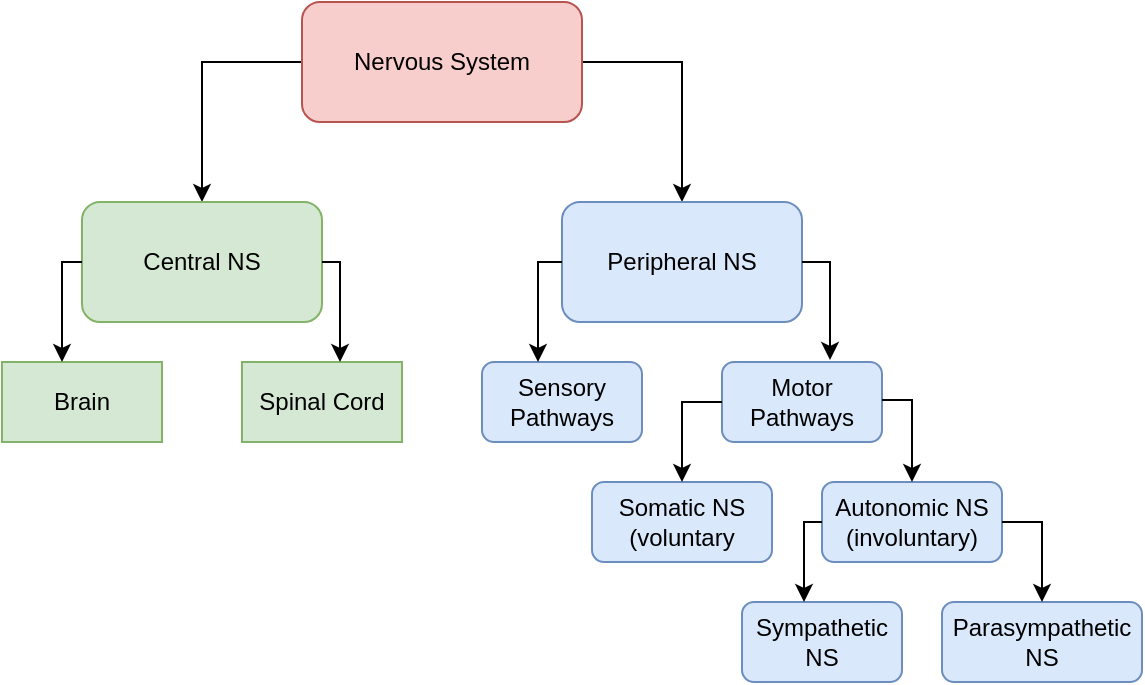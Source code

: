 <mxfile version="14.8.2" type="github">
  <diagram id="C5RBs43oDa-KdzZeNtuy" name="Page-1">
    <mxGraphModel dx="1422" dy="752" grid="1" gridSize="10" guides="1" tooltips="1" connect="1" arrows="1" fold="1" page="1" pageScale="1" pageWidth="827" pageHeight="1169" math="0" shadow="0">
      <root>
        <mxCell id="WIyWlLk6GJQsqaUBKTNV-0" />
        <mxCell id="WIyWlLk6GJQsqaUBKTNV-1" parent="WIyWlLk6GJQsqaUBKTNV-0" />
        <mxCell id="PkKSK1x0S21-WxSmnCtZ-13" style="edgeStyle=orthogonalEdgeStyle;rounded=0;orthogonalLoop=1;jettySize=auto;html=1;entryX=0.5;entryY=0;entryDx=0;entryDy=0;exitX=0;exitY=0.5;exitDx=0;exitDy=0;" edge="1" parent="WIyWlLk6GJQsqaUBKTNV-1" source="PkKSK1x0S21-WxSmnCtZ-1" target="PkKSK1x0S21-WxSmnCtZ-3">
          <mxGeometry relative="1" as="geometry">
            <Array as="points">
              <mxPoint x="180" y="170" />
            </Array>
          </mxGeometry>
        </mxCell>
        <mxCell id="PkKSK1x0S21-WxSmnCtZ-14" style="edgeStyle=orthogonalEdgeStyle;rounded=0;orthogonalLoop=1;jettySize=auto;html=1;exitX=1;exitY=0.5;exitDx=0;exitDy=0;entryX=0.5;entryY=0;entryDx=0;entryDy=0;" edge="1" parent="WIyWlLk6GJQsqaUBKTNV-1" source="PkKSK1x0S21-WxSmnCtZ-1" target="PkKSK1x0S21-WxSmnCtZ-2">
          <mxGeometry relative="1" as="geometry">
            <mxPoint x="420" y="250" as="targetPoint" />
            <Array as="points">
              <mxPoint x="420" y="170" />
            </Array>
          </mxGeometry>
        </mxCell>
        <mxCell id="PkKSK1x0S21-WxSmnCtZ-1" value="Nervous System" style="rounded=1;whiteSpace=wrap;html=1;fillColor=#f8cecc;strokeColor=#b85450;" vertex="1" parent="WIyWlLk6GJQsqaUBKTNV-1">
          <mxGeometry x="230" y="140" width="140" height="60" as="geometry" />
        </mxCell>
        <mxCell id="PkKSK1x0S21-WxSmnCtZ-2" value="Peripheral NS" style="rounded=1;whiteSpace=wrap;html=1;fillColor=#dae8fc;strokeColor=#6c8ebf;" vertex="1" parent="WIyWlLk6GJQsqaUBKTNV-1">
          <mxGeometry x="360" y="240" width="120" height="60" as="geometry" />
        </mxCell>
        <mxCell id="PkKSK1x0S21-WxSmnCtZ-3" value="Central NS" style="rounded=1;whiteSpace=wrap;html=1;fillColor=#d5e8d4;strokeColor=#82b366;" vertex="1" parent="WIyWlLk6GJQsqaUBKTNV-1">
          <mxGeometry x="120" y="240" width="120" height="60" as="geometry" />
        </mxCell>
        <mxCell id="PkKSK1x0S21-WxSmnCtZ-4" value="Brain" style="rounded=0;whiteSpace=wrap;html=1;fillColor=#d5e8d4;strokeColor=#82b366;" vertex="1" parent="WIyWlLk6GJQsqaUBKTNV-1">
          <mxGeometry x="80" y="320" width="80" height="40" as="geometry" />
        </mxCell>
        <mxCell id="PkKSK1x0S21-WxSmnCtZ-5" value="Spinal Cord" style="rounded=0;whiteSpace=wrap;html=1;fillColor=#d5e8d4;strokeColor=#82b366;" vertex="1" parent="WIyWlLk6GJQsqaUBKTNV-1">
          <mxGeometry x="200" y="320" width="80" height="40" as="geometry" />
        </mxCell>
        <mxCell id="PkKSK1x0S21-WxSmnCtZ-6" value="Sensory Pathways" style="rounded=1;whiteSpace=wrap;html=1;fillColor=#dae8fc;strokeColor=#6c8ebf;" vertex="1" parent="WIyWlLk6GJQsqaUBKTNV-1">
          <mxGeometry x="320" y="320" width="80" height="40" as="geometry" />
        </mxCell>
        <mxCell id="PkKSK1x0S21-WxSmnCtZ-7" value="Motor Pathways" style="rounded=1;whiteSpace=wrap;html=1;fillColor=#dae8fc;strokeColor=#6c8ebf;" vertex="1" parent="WIyWlLk6GJQsqaUBKTNV-1">
          <mxGeometry x="440" y="320" width="80" height="40" as="geometry" />
        </mxCell>
        <mxCell id="PkKSK1x0S21-WxSmnCtZ-9" value="&lt;div&gt;Somatic NS&lt;/div&gt;&lt;div&gt;(voluntary&lt;br&gt;&lt;/div&gt;" style="rounded=1;whiteSpace=wrap;html=1;fillColor=#dae8fc;strokeColor=#6c8ebf;" vertex="1" parent="WIyWlLk6GJQsqaUBKTNV-1">
          <mxGeometry x="375" y="380" width="90" height="40" as="geometry" />
        </mxCell>
        <mxCell id="PkKSK1x0S21-WxSmnCtZ-10" value="&lt;div&gt;Autonomic NS&lt;/div&gt;&lt;div&gt;(involuntary)&lt;br&gt;&lt;/div&gt;" style="rounded=1;whiteSpace=wrap;html=1;fillColor=#dae8fc;strokeColor=#6c8ebf;" vertex="1" parent="WIyWlLk6GJQsqaUBKTNV-1">
          <mxGeometry x="490" y="380" width="90" height="40" as="geometry" />
        </mxCell>
        <mxCell id="PkKSK1x0S21-WxSmnCtZ-11" value="Sympathetic NS" style="rounded=1;whiteSpace=wrap;html=1;fillColor=#dae8fc;strokeColor=#6c8ebf;" vertex="1" parent="WIyWlLk6GJQsqaUBKTNV-1">
          <mxGeometry x="450" y="440" width="80" height="40" as="geometry" />
        </mxCell>
        <mxCell id="PkKSK1x0S21-WxSmnCtZ-12" value="Parasympathetic NS" style="rounded=1;whiteSpace=wrap;html=1;fillColor=#dae8fc;strokeColor=#6c8ebf;" vertex="1" parent="WIyWlLk6GJQsqaUBKTNV-1">
          <mxGeometry x="550" y="440" width="100" height="40" as="geometry" />
        </mxCell>
        <mxCell id="PkKSK1x0S21-WxSmnCtZ-19" value="" style="endArrow=classic;html=1;exitX=0;exitY=0.5;exitDx=0;exitDy=0;rounded=0;fillColor=#dae8fc;" edge="1" parent="WIyWlLk6GJQsqaUBKTNV-1" source="PkKSK1x0S21-WxSmnCtZ-2">
          <mxGeometry width="50" height="50" relative="1" as="geometry">
            <mxPoint x="700" y="440" as="sourcePoint" />
            <mxPoint x="348" y="320" as="targetPoint" />
            <Array as="points">
              <mxPoint x="348" y="270" />
            </Array>
          </mxGeometry>
        </mxCell>
        <mxCell id="PkKSK1x0S21-WxSmnCtZ-20" value="" style="endArrow=classic;html=1;exitX=1;exitY=0.5;exitDx=0;exitDy=0;entryX=0.675;entryY=-0.025;entryDx=0;entryDy=0;entryPerimeter=0;rounded=0;fillColor=#dae8fc;" edge="1" parent="WIyWlLk6GJQsqaUBKTNV-1" source="PkKSK1x0S21-WxSmnCtZ-2" target="PkKSK1x0S21-WxSmnCtZ-7">
          <mxGeometry width="50" height="50" relative="1" as="geometry">
            <mxPoint x="700" y="440" as="sourcePoint" />
            <mxPoint x="750" y="390" as="targetPoint" />
            <Array as="points">
              <mxPoint x="494" y="270" />
            </Array>
          </mxGeometry>
        </mxCell>
        <mxCell id="PkKSK1x0S21-WxSmnCtZ-21" value="" style="endArrow=classic;html=1;exitX=1;exitY=0.5;exitDx=0;exitDy=0;rounded=0;" edge="1" parent="WIyWlLk6GJQsqaUBKTNV-1" source="PkKSK1x0S21-WxSmnCtZ-3">
          <mxGeometry width="50" height="50" relative="1" as="geometry">
            <mxPoint x="700" y="440" as="sourcePoint" />
            <mxPoint x="249" y="320" as="targetPoint" />
            <Array as="points">
              <mxPoint x="249" y="270" />
            </Array>
          </mxGeometry>
        </mxCell>
        <mxCell id="PkKSK1x0S21-WxSmnCtZ-23" value="" style="endArrow=classic;html=1;exitX=0;exitY=0.5;exitDx=0;exitDy=0;rounded=0;" edge="1" parent="WIyWlLk6GJQsqaUBKTNV-1" source="PkKSK1x0S21-WxSmnCtZ-3">
          <mxGeometry width="50" height="50" relative="1" as="geometry">
            <mxPoint x="700" y="440" as="sourcePoint" />
            <mxPoint x="110" y="320" as="targetPoint" />
            <Array as="points">
              <mxPoint x="110" y="270" />
            </Array>
          </mxGeometry>
        </mxCell>
        <mxCell id="PkKSK1x0S21-WxSmnCtZ-26" value="" style="endArrow=classic;html=1;entryX=0.5;entryY=0;entryDx=0;entryDy=0;rounded=0;fillColor=#dae8fc;" edge="1" parent="WIyWlLk6GJQsqaUBKTNV-1" target="PkKSK1x0S21-WxSmnCtZ-10">
          <mxGeometry width="50" height="50" relative="1" as="geometry">
            <mxPoint x="520" y="339" as="sourcePoint" />
            <mxPoint x="750" y="390" as="targetPoint" />
            <Array as="points">
              <mxPoint x="535" y="339" />
            </Array>
          </mxGeometry>
        </mxCell>
        <mxCell id="PkKSK1x0S21-WxSmnCtZ-27" value="" style="endArrow=classic;html=1;exitX=0;exitY=0.5;exitDx=0;exitDy=0;entryX=0.5;entryY=0;entryDx=0;entryDy=0;rounded=0;fillColor=#dae8fc;" edge="1" parent="WIyWlLk6GJQsqaUBKTNV-1" source="PkKSK1x0S21-WxSmnCtZ-7" target="PkKSK1x0S21-WxSmnCtZ-9">
          <mxGeometry width="50" height="50" relative="1" as="geometry">
            <mxPoint x="700" y="440" as="sourcePoint" />
            <mxPoint x="750" y="390" as="targetPoint" />
            <Array as="points">
              <mxPoint x="420" y="340" />
            </Array>
          </mxGeometry>
        </mxCell>
        <mxCell id="PkKSK1x0S21-WxSmnCtZ-28" value="" style="endArrow=classic;html=1;exitX=1;exitY=0.5;exitDx=0;exitDy=0;entryX=0.5;entryY=0;entryDx=0;entryDy=0;rounded=0;fillColor=#dae8fc;" edge="1" parent="WIyWlLk6GJQsqaUBKTNV-1" source="PkKSK1x0S21-WxSmnCtZ-10" target="PkKSK1x0S21-WxSmnCtZ-12">
          <mxGeometry width="50" height="50" relative="1" as="geometry">
            <mxPoint x="700" y="440" as="sourcePoint" />
            <mxPoint x="750" y="390" as="targetPoint" />
            <Array as="points">
              <mxPoint x="600" y="400" />
            </Array>
          </mxGeometry>
        </mxCell>
        <mxCell id="PkKSK1x0S21-WxSmnCtZ-29" value="" style="endArrow=classic;html=1;exitX=0;exitY=0.5;exitDx=0;exitDy=0;rounded=0;fillColor=#dae8fc;" edge="1" parent="WIyWlLk6GJQsqaUBKTNV-1" source="PkKSK1x0S21-WxSmnCtZ-10">
          <mxGeometry width="50" height="50" relative="1" as="geometry">
            <mxPoint x="700" y="440" as="sourcePoint" />
            <mxPoint x="481" y="440" as="targetPoint" />
            <Array as="points">
              <mxPoint x="481" y="400" />
            </Array>
          </mxGeometry>
        </mxCell>
      </root>
    </mxGraphModel>
  </diagram>
</mxfile>
